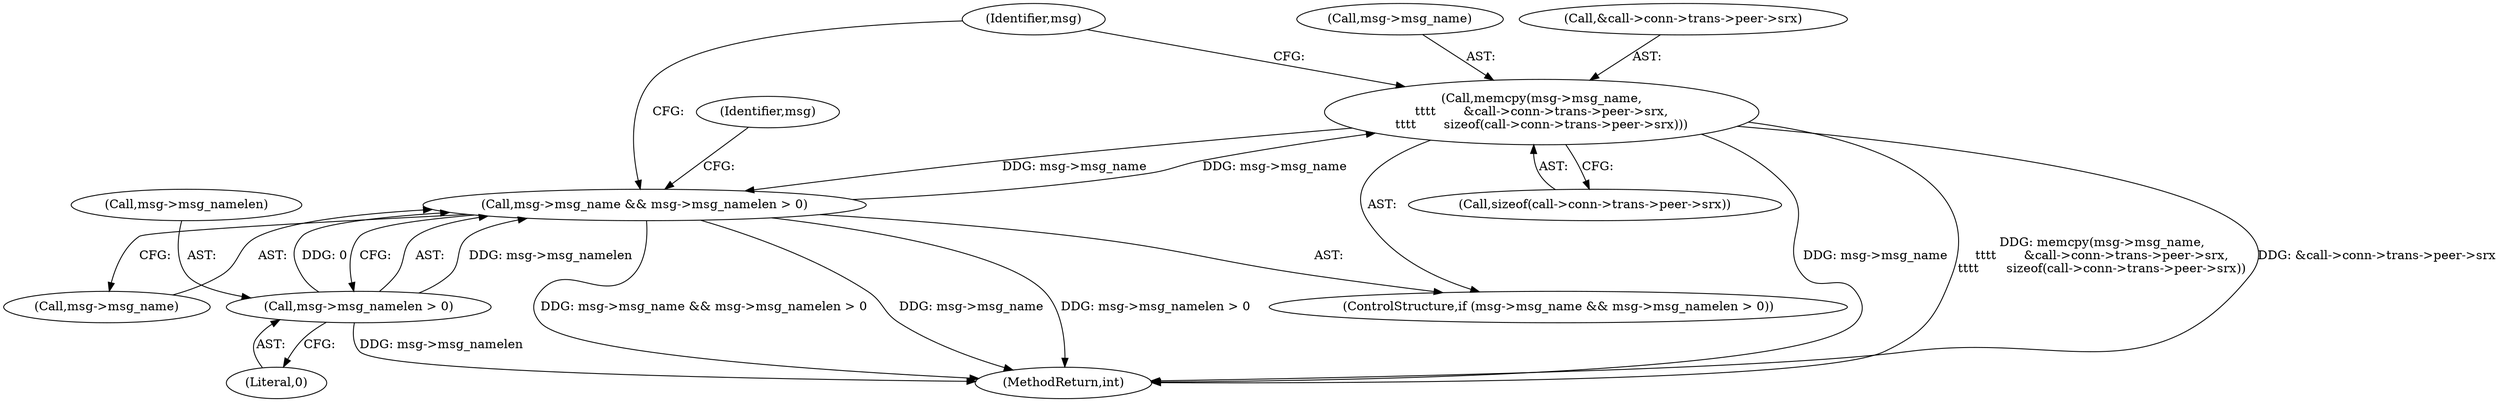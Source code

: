 digraph "0_linux_f3d3342602f8bcbf37d7c46641cb9bca7618eb1c_29@API" {
"1000411" [label="(Call,memcpy(msg->msg_name,\n\t\t\t\t       &call->conn->trans->peer->srx,\n\t\t\t\t       sizeof(call->conn->trans->peer->srx)))"];
"1000402" [label="(Call,msg->msg_name && msg->msg_namelen > 0)"];
"1000411" [label="(Call,memcpy(msg->msg_name,\n\t\t\t\t       &call->conn->trans->peer->srx,\n\t\t\t\t       sizeof(call->conn->trans->peer->srx)))"];
"1000406" [label="(Call,msg->msg_namelen > 0)"];
"1000413" [label="(Identifier,msg)"];
"1000406" [label="(Call,msg->msg_namelen > 0)"];
"1000425" [label="(Call,sizeof(call->conn->trans->peer->srx))"];
"1000436" [label="(Identifier,msg)"];
"1000410" [label="(Literal,0)"];
"1000403" [label="(Call,msg->msg_name)"];
"1000401" [label="(ControlStructure,if (msg->msg_name && msg->msg_namelen > 0))"];
"1000411" [label="(Call,memcpy(msg->msg_name,\n\t\t\t\t       &call->conn->trans->peer->srx,\n\t\t\t\t       sizeof(call->conn->trans->peer->srx)))"];
"1000407" [label="(Call,msg->msg_namelen)"];
"1000415" [label="(Call,&call->conn->trans->peer->srx)"];
"1000412" [label="(Call,msg->msg_name)"];
"1000402" [label="(Call,msg->msg_name && msg->msg_namelen > 0)"];
"1001010" [label="(MethodReturn,int)"];
"1000411" -> "1000401"  [label="AST: "];
"1000411" -> "1000425"  [label="CFG: "];
"1000412" -> "1000411"  [label="AST: "];
"1000415" -> "1000411"  [label="AST: "];
"1000425" -> "1000411"  [label="AST: "];
"1000436" -> "1000411"  [label="CFG: "];
"1000411" -> "1001010"  [label="DDG: memcpy(msg->msg_name,\n\t\t\t\t       &call->conn->trans->peer->srx,\n\t\t\t\t       sizeof(call->conn->trans->peer->srx))"];
"1000411" -> "1001010"  [label="DDG: msg->msg_name"];
"1000411" -> "1001010"  [label="DDG: &call->conn->trans->peer->srx"];
"1000411" -> "1000402"  [label="DDG: msg->msg_name"];
"1000402" -> "1000411"  [label="DDG: msg->msg_name"];
"1000402" -> "1000401"  [label="AST: "];
"1000402" -> "1000403"  [label="CFG: "];
"1000402" -> "1000406"  [label="CFG: "];
"1000403" -> "1000402"  [label="AST: "];
"1000406" -> "1000402"  [label="AST: "];
"1000413" -> "1000402"  [label="CFG: "];
"1000436" -> "1000402"  [label="CFG: "];
"1000402" -> "1001010"  [label="DDG: msg->msg_name && msg->msg_namelen > 0"];
"1000402" -> "1001010"  [label="DDG: msg->msg_name"];
"1000402" -> "1001010"  [label="DDG: msg->msg_namelen > 0"];
"1000406" -> "1000402"  [label="DDG: msg->msg_namelen"];
"1000406" -> "1000402"  [label="DDG: 0"];
"1000406" -> "1000410"  [label="CFG: "];
"1000407" -> "1000406"  [label="AST: "];
"1000410" -> "1000406"  [label="AST: "];
"1000406" -> "1001010"  [label="DDG: msg->msg_namelen"];
}
